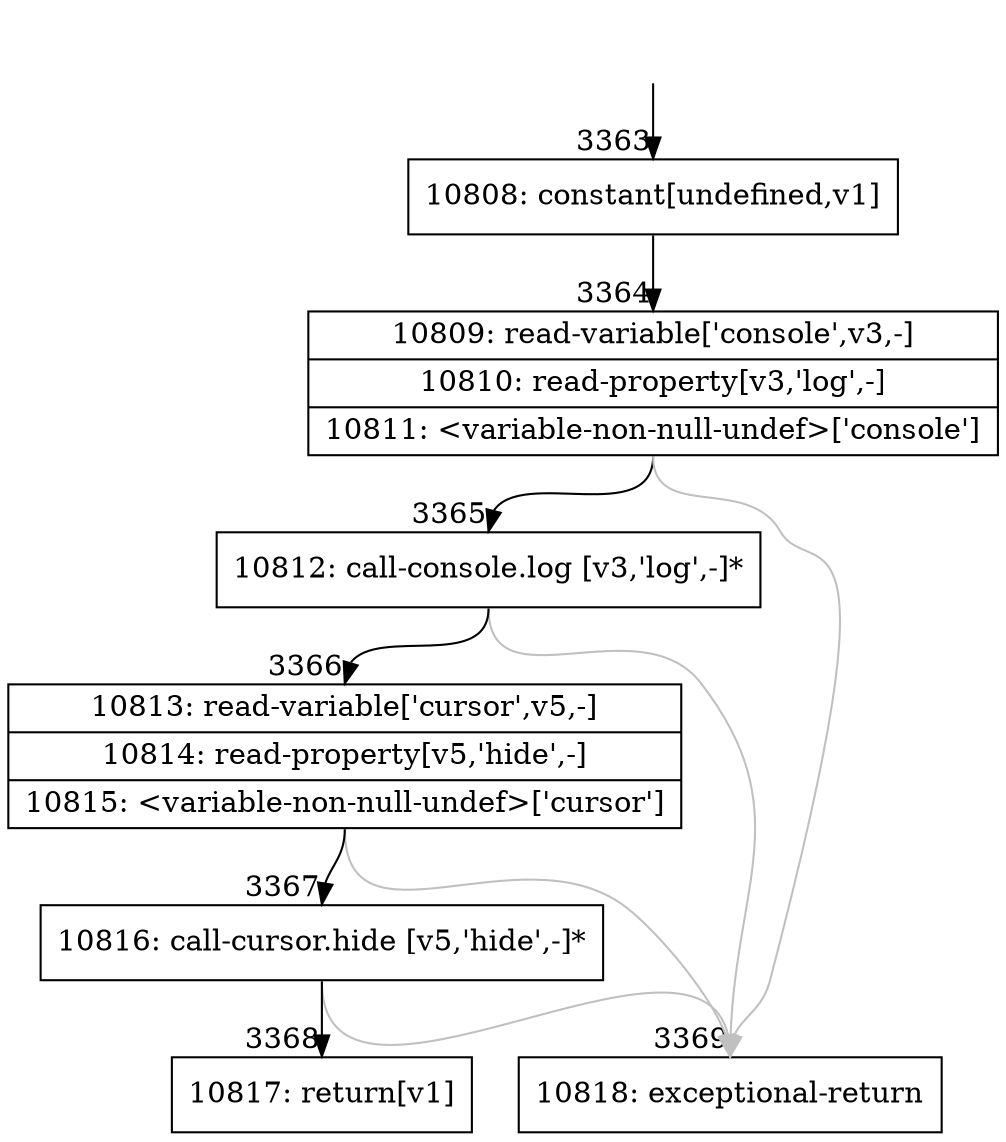 digraph {
rankdir="TD"
BB_entry302[shape=none,label=""];
BB_entry302 -> BB3363 [tailport=s, headport=n, headlabel="    3363"]
BB3363 [shape=record label="{10808: constant[undefined,v1]}" ] 
BB3363 -> BB3364 [tailport=s, headport=n, headlabel="      3364"]
BB3364 [shape=record label="{10809: read-variable['console',v3,-]|10810: read-property[v3,'log',-]|10811: \<variable-non-null-undef\>['console']}" ] 
BB3364 -> BB3365 [tailport=s, headport=n, headlabel="      3365"]
BB3364 -> BB3369 [tailport=s, headport=n, color=gray, headlabel="      3369"]
BB3365 [shape=record label="{10812: call-console.log [v3,'log',-]*}" ] 
BB3365 -> BB3366 [tailport=s, headport=n, headlabel="      3366"]
BB3365 -> BB3369 [tailport=s, headport=n, color=gray]
BB3366 [shape=record label="{10813: read-variable['cursor',v5,-]|10814: read-property[v5,'hide',-]|10815: \<variable-non-null-undef\>['cursor']}" ] 
BB3366 -> BB3367 [tailport=s, headport=n, headlabel="      3367"]
BB3366 -> BB3369 [tailport=s, headport=n, color=gray]
BB3367 [shape=record label="{10816: call-cursor.hide [v5,'hide',-]*}" ] 
BB3367 -> BB3368 [tailport=s, headport=n, headlabel="      3368"]
BB3367 -> BB3369 [tailport=s, headport=n, color=gray]
BB3368 [shape=record label="{10817: return[v1]}" ] 
BB3369 [shape=record label="{10818: exceptional-return}" ] 
//#$~ 3920
}
